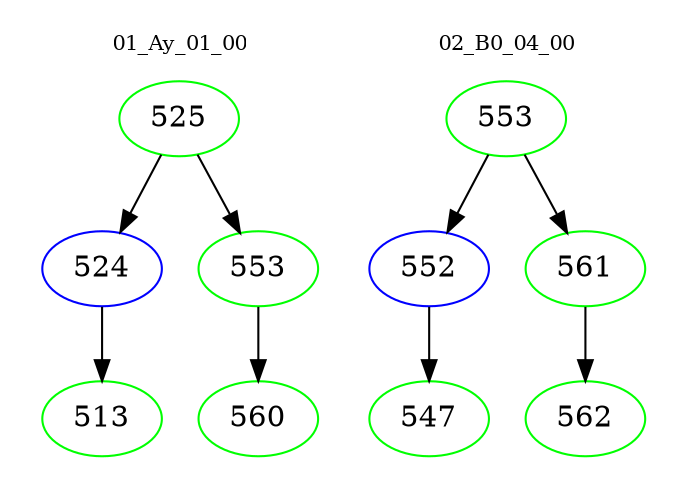 digraph{
subgraph cluster_0 {
color = white
label = "01_Ay_01_00";
fontsize=10;
T0_525 [label="525", color="green"]
T0_525 -> T0_524 [color="black"]
T0_524 [label="524", color="blue"]
T0_524 -> T0_513 [color="black"]
T0_513 [label="513", color="green"]
T0_525 -> T0_553 [color="black"]
T0_553 [label="553", color="green"]
T0_553 -> T0_560 [color="black"]
T0_560 [label="560", color="green"]
}
subgraph cluster_1 {
color = white
label = "02_B0_04_00";
fontsize=10;
T1_553 [label="553", color="green"]
T1_553 -> T1_552 [color="black"]
T1_552 [label="552", color="blue"]
T1_552 -> T1_547 [color="black"]
T1_547 [label="547", color="green"]
T1_553 -> T1_561 [color="black"]
T1_561 [label="561", color="green"]
T1_561 -> T1_562 [color="black"]
T1_562 [label="562", color="green"]
}
}
